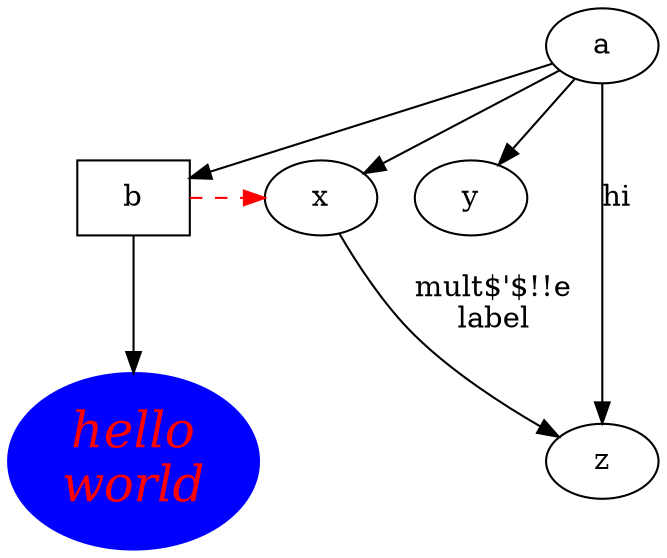 digraph test3 {
       a -> b -> c;
       a -> {x y};
       b [shape=box];
       c [label="hello\nworld",color=blue,fontsize=24,
            fontname="Palatino-Italic",fontcolor=red,style=filled];
       a -> z [label="hi", weight=100];
       x -> z [label="mult$'$!!e\nlabel"];
       edge [style=dashed,color=red];
       b -> x;
       {rank=same; b x}
}

